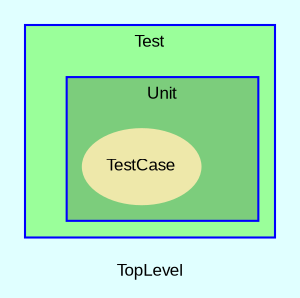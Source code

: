 digraph TopLevel {
    compound = true
    bgcolor = lightcyan1
    fontname = Arial
    fontsize = 8
    label = "TopLevel"
    node [
        fontname = Arial,
        fontsize = 8,
        color = black
    ]

    subgraph cluster_Test {
        fillcolor = palegreen1
        URL = "classes/Test.html"
        fontname = Arial
        color = blue
        label = "Test"
        style = filled
        Test [
            shape = plaintext,
            height = 0.01,
            width = 0.01,
            label = ""
        ]

        subgraph cluster_Test__Unit {
            fillcolor = palegreen3
            URL = "classes/Test/Unit.html"
            fontname = Arial
            color = blue
            label = "Unit"
            style = filled
            Test__Unit [
                shape = plaintext,
                height = 0.01,
                width = 0.01,
                label = ""
            ]

            Test__Unit__TestCase [
                fontcolor = black,
                URL = "classes/Test/Unit/TestCase.html",
                shape = ellipse,
                color = palegoldenrod,
                style = filled,
                label = "TestCase"
            ]

        }

    }

}


